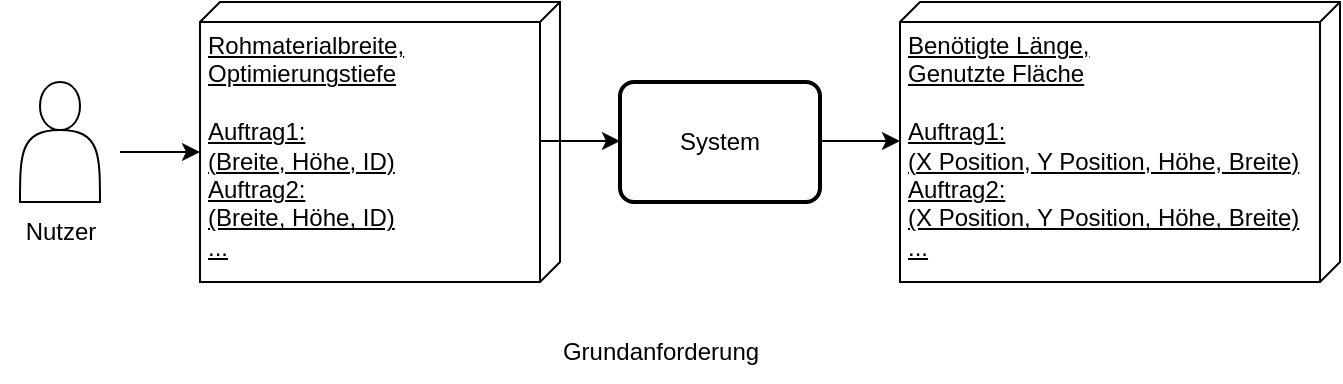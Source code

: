 <mxfile version="25.0.1">
  <diagram name="Seite-1" id="HUTA-RR5dq00wYmhT0DJ">
    <mxGraphModel dx="1118" dy="578" grid="1" gridSize="10" guides="1" tooltips="1" connect="1" arrows="1" fold="1" page="1" pageScale="1" pageWidth="827" pageHeight="1169" math="0" shadow="0">
      <root>
        <mxCell id="0" />
        <mxCell id="1" parent="0" />
        <mxCell id="1ksbc-tkjGARYn2Uk5Tj-1" value="" style="shape=actor;whiteSpace=wrap;html=1;" vertex="1" parent="1">
          <mxGeometry x="130" y="200" width="40" height="60" as="geometry" />
        </mxCell>
        <mxCell id="1ksbc-tkjGARYn2Uk5Tj-3" value="&lt;div&gt;Rohmaterialbreite, Optimierungstiefe&lt;/div&gt;&lt;div&gt;&lt;br&gt;&lt;/div&gt;Auftrag1:&lt;div&gt;(Breite, Höhe, ID)&lt;/div&gt;&lt;div&gt;Auftrag2:&lt;/div&gt;&lt;div&gt;(Breite, Höhe, ID)&lt;/div&gt;&lt;div&gt;...&lt;/div&gt;" style="verticalAlign=top;align=left;spacingTop=8;spacingLeft=2;spacingRight=12;shape=cube;size=10;direction=south;fontStyle=4;html=1;whiteSpace=wrap;" vertex="1" parent="1">
          <mxGeometry x="220" y="160" width="180" height="140" as="geometry" />
        </mxCell>
        <mxCell id="1ksbc-tkjGARYn2Uk5Tj-4" value="" style="endArrow=classic;html=1;rounded=0;entryX=0;entryY=0;entryDx=75;entryDy=180;entryPerimeter=0;" edge="1" parent="1" target="1ksbc-tkjGARYn2Uk5Tj-3">
          <mxGeometry width="50" height="50" relative="1" as="geometry">
            <mxPoint x="180" y="235" as="sourcePoint" />
            <mxPoint x="440" y="280" as="targetPoint" />
          </mxGeometry>
        </mxCell>
        <mxCell id="1ksbc-tkjGARYn2Uk5Tj-5" value="Benötigte Länge,&lt;div&gt;Genutzte Fläche&lt;/div&gt;&lt;div&gt;&lt;br&gt;&lt;/div&gt;&lt;div&gt;Auftrag1:&lt;/div&gt;&lt;div&gt;(X Position, Y Position, Höhe, Breite)&lt;/div&gt;&lt;div&gt;&lt;div&gt;Auftrag2:&lt;/div&gt;&lt;div&gt;(X Position, Y Position, Höhe, Breite)&lt;/div&gt;&lt;/div&gt;&lt;div&gt;...&lt;/div&gt;" style="verticalAlign=top;align=left;spacingTop=8;spacingLeft=2;spacingRight=12;shape=cube;size=10;direction=south;fontStyle=4;html=1;whiteSpace=wrap;" vertex="1" parent="1">
          <mxGeometry x="570" y="160" width="220" height="140" as="geometry" />
        </mxCell>
        <mxCell id="1ksbc-tkjGARYn2Uk5Tj-6" value="System" style="rounded=1;whiteSpace=wrap;html=1;absoluteArcSize=1;arcSize=14;strokeWidth=2;" vertex="1" parent="1">
          <mxGeometry x="430" y="200" width="100" height="60" as="geometry" />
        </mxCell>
        <mxCell id="1ksbc-tkjGARYn2Uk5Tj-8" value="" style="endArrow=classic;html=1;rounded=0;entryX=0;entryY=0;entryDx=75;entryDy=180;entryPerimeter=0;" edge="1" parent="1">
          <mxGeometry width="50" height="50" relative="1" as="geometry">
            <mxPoint x="390" y="229.5" as="sourcePoint" />
            <mxPoint x="430" y="229.5" as="targetPoint" />
          </mxGeometry>
        </mxCell>
        <mxCell id="1ksbc-tkjGARYn2Uk5Tj-9" value="" style="endArrow=classic;html=1;rounded=0;entryX=0;entryY=0;entryDx=75;entryDy=180;entryPerimeter=0;" edge="1" parent="1">
          <mxGeometry width="50" height="50" relative="1" as="geometry">
            <mxPoint x="530" y="229.5" as="sourcePoint" />
            <mxPoint x="570" y="229.5" as="targetPoint" />
          </mxGeometry>
        </mxCell>
        <mxCell id="1ksbc-tkjGARYn2Uk5Tj-10" value="Grundanforderung" style="text;html=1;align=center;verticalAlign=middle;resizable=0;points=[];autosize=1;strokeColor=none;fillColor=none;" vertex="1" parent="1">
          <mxGeometry x="390" y="320" width="120" height="30" as="geometry" />
        </mxCell>
        <mxCell id="1ksbc-tkjGARYn2Uk5Tj-11" value="Nutzer" style="text;html=1;align=center;verticalAlign=middle;resizable=0;points=[];autosize=1;strokeColor=none;fillColor=none;" vertex="1" parent="1">
          <mxGeometry x="120" y="260" width="60" height="30" as="geometry" />
        </mxCell>
      </root>
    </mxGraphModel>
  </diagram>
</mxfile>
